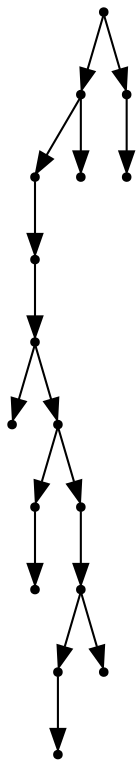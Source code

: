 digraph {
  16 [shape=point];
  13 [shape=point];
  11 [shape=point];
  10 [shape=point];
  9 [shape=point];
  0 [shape=point];
  8 [shape=point];
  2 [shape=point];
  1 [shape=point];
  7 [shape=point];
  6 [shape=point];
  4 [shape=point];
  3 [shape=point];
  5 [shape=point];
  12 [shape=point];
  15 [shape=point];
  14 [shape=point];
16 -> 13;
13 -> 11;
11 -> 10;
10 -> 9;
9 -> 0;
9 -> 8;
8 -> 2;
2 -> 1;
8 -> 7;
7 -> 6;
6 -> 4;
4 -> 3;
6 -> 5;
13 -> 12;
16 -> 15;
15 -> 14;
}
